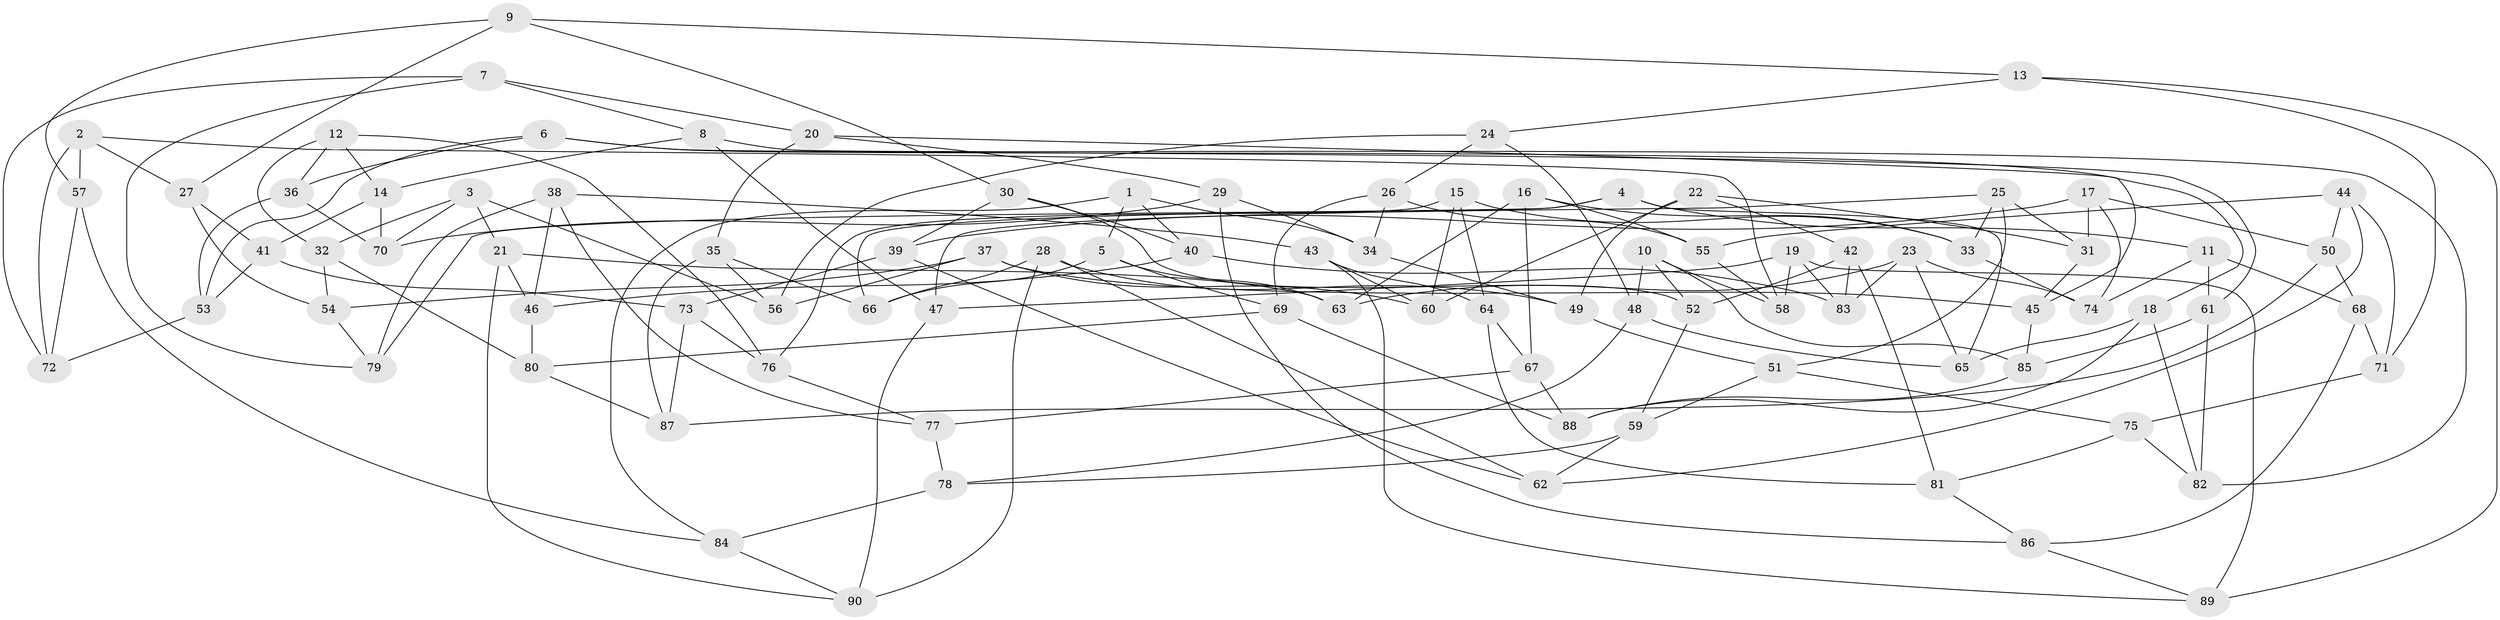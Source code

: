 // coarse degree distribution, {8: 0.1388888888888889, 4: 0.4444444444444444, 9: 0.1388888888888889, 3: 0.08333333333333333, 6: 0.05555555555555555, 11: 0.027777777777777776, 7: 0.027777777777777776, 5: 0.05555555555555555, 10: 0.027777777777777776}
// Generated by graph-tools (version 1.1) at 2025/53/03/04/25 22:53:40]
// undirected, 90 vertices, 180 edges
graph export_dot {
  node [color=gray90,style=filled];
  1;
  2;
  3;
  4;
  5;
  6;
  7;
  8;
  9;
  10;
  11;
  12;
  13;
  14;
  15;
  16;
  17;
  18;
  19;
  20;
  21;
  22;
  23;
  24;
  25;
  26;
  27;
  28;
  29;
  30;
  31;
  32;
  33;
  34;
  35;
  36;
  37;
  38;
  39;
  40;
  41;
  42;
  43;
  44;
  45;
  46;
  47;
  48;
  49;
  50;
  51;
  52;
  53;
  54;
  55;
  56;
  57;
  58;
  59;
  60;
  61;
  62;
  63;
  64;
  65;
  66;
  67;
  68;
  69;
  70;
  71;
  72;
  73;
  74;
  75;
  76;
  77;
  78;
  79;
  80;
  81;
  82;
  83;
  84;
  85;
  86;
  87;
  88;
  89;
  90;
  1 -- 84;
  1 -- 40;
  1 -- 5;
  1 -- 34;
  2 -- 57;
  2 -- 27;
  2 -- 72;
  2 -- 58;
  3 -- 32;
  3 -- 70;
  3 -- 21;
  3 -- 56;
  4 -- 65;
  4 -- 79;
  4 -- 11;
  4 -- 66;
  5 -- 66;
  5 -- 63;
  5 -- 69;
  6 -- 36;
  6 -- 18;
  6 -- 61;
  6 -- 53;
  7 -- 8;
  7 -- 72;
  7 -- 20;
  7 -- 79;
  8 -- 82;
  8 -- 14;
  8 -- 47;
  9 -- 57;
  9 -- 30;
  9 -- 27;
  9 -- 13;
  10 -- 58;
  10 -- 52;
  10 -- 48;
  10 -- 85;
  11 -- 68;
  11 -- 74;
  11 -- 61;
  12 -- 76;
  12 -- 14;
  12 -- 32;
  12 -- 36;
  13 -- 71;
  13 -- 24;
  13 -- 89;
  14 -- 41;
  14 -- 70;
  15 -- 64;
  15 -- 76;
  15 -- 60;
  15 -- 33;
  16 -- 55;
  16 -- 33;
  16 -- 67;
  16 -- 63;
  17 -- 31;
  17 -- 74;
  17 -- 39;
  17 -- 50;
  18 -- 65;
  18 -- 82;
  18 -- 88;
  19 -- 83;
  19 -- 58;
  19 -- 47;
  19 -- 89;
  20 -- 29;
  20 -- 45;
  20 -- 35;
  21 -- 63;
  21 -- 46;
  21 -- 90;
  22 -- 60;
  22 -- 31;
  22 -- 42;
  22 -- 49;
  23 -- 63;
  23 -- 65;
  23 -- 74;
  23 -- 83;
  24 -- 56;
  24 -- 26;
  24 -- 48;
  25 -- 51;
  25 -- 31;
  25 -- 47;
  25 -- 33;
  26 -- 55;
  26 -- 34;
  26 -- 69;
  27 -- 41;
  27 -- 54;
  28 -- 90;
  28 -- 66;
  28 -- 49;
  28 -- 62;
  29 -- 70;
  29 -- 86;
  29 -- 34;
  30 -- 39;
  30 -- 40;
  30 -- 52;
  31 -- 45;
  32 -- 80;
  32 -- 54;
  33 -- 74;
  34 -- 49;
  35 -- 87;
  35 -- 66;
  35 -- 56;
  36 -- 70;
  36 -- 53;
  37 -- 45;
  37 -- 54;
  37 -- 60;
  37 -- 56;
  38 -- 43;
  38 -- 77;
  38 -- 79;
  38 -- 46;
  39 -- 73;
  39 -- 62;
  40 -- 83;
  40 -- 46;
  41 -- 53;
  41 -- 73;
  42 -- 83;
  42 -- 81;
  42 -- 52;
  43 -- 64;
  43 -- 89;
  43 -- 60;
  44 -- 71;
  44 -- 55;
  44 -- 62;
  44 -- 50;
  45 -- 85;
  46 -- 80;
  47 -- 90;
  48 -- 78;
  48 -- 65;
  49 -- 51;
  50 -- 87;
  50 -- 68;
  51 -- 75;
  51 -- 59;
  52 -- 59;
  53 -- 72;
  54 -- 79;
  55 -- 58;
  57 -- 72;
  57 -- 84;
  59 -- 62;
  59 -- 78;
  61 -- 85;
  61 -- 82;
  64 -- 67;
  64 -- 81;
  67 -- 77;
  67 -- 88;
  68 -- 71;
  68 -- 86;
  69 -- 80;
  69 -- 88;
  71 -- 75;
  73 -- 87;
  73 -- 76;
  75 -- 81;
  75 -- 82;
  76 -- 77;
  77 -- 78;
  78 -- 84;
  80 -- 87;
  81 -- 86;
  84 -- 90;
  85 -- 88;
  86 -- 89;
}

